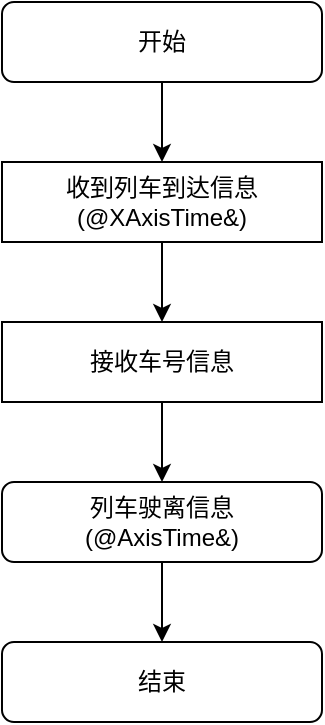 <mxfile>
    <diagram id="69MzIA3v5r1ZwzmeeRJY" name="第 1 页">
        <mxGraphModel dx="923" dy="827" grid="1" gridSize="10" guides="1" tooltips="1" connect="1" arrows="1" fold="1" page="1" pageScale="1" pageWidth="1169" pageHeight="827" math="0" shadow="0">
            <root>
                <mxCell id="0"/>
                <mxCell id="1" parent="0"/>
                <mxCell id="32" value="开始" style="rounded=1;whiteSpace=wrap;html=1;" parent="1" vertex="1">
                    <mxGeometry x="200" y="40" width="160" height="40" as="geometry"/>
                </mxCell>
                <mxCell id="37" value="" style="endArrow=classic;html=1;exitX=0.5;exitY=1;exitDx=0;exitDy=0;" parent="1" source="32" edge="1">
                    <mxGeometry width="50" height="50" relative="1" as="geometry">
                        <mxPoint x="440" y="450" as="sourcePoint"/>
                        <mxPoint x="280" y="120" as="targetPoint"/>
                    </mxGeometry>
                </mxCell>
                <mxCell id="55" style="edgeStyle=none;html=1;entryX=0.5;entryY=0;entryDx=0;entryDy=0;" parent="1" target="48" edge="1">
                    <mxGeometry relative="1" as="geometry">
                        <mxPoint x="280" y="160" as="sourcePoint"/>
                    </mxGeometry>
                </mxCell>
                <mxCell id="71" style="edgeStyle=none;html=1;entryX=0;entryY=0.5;entryDx=0;entryDy=0;" parent="1" edge="1">
                    <mxGeometry relative="1" as="geometry">
                        <mxPoint x="160" y="440" as="targetPoint"/>
                        <Array as="points">
                            <mxPoint x="80" y="560"/>
                            <mxPoint x="80" y="440"/>
                        </Array>
                    </mxGeometry>
                </mxCell>
                <mxCell id="56" style="edgeStyle=none;html=1;entryX=0.5;entryY=0;entryDx=0;entryDy=0;" parent="1" source="48" target="74" edge="1">
                    <mxGeometry relative="1" as="geometry"/>
                </mxCell>
                <mxCell id="48" value="接收车号信息" style="rounded=0;whiteSpace=wrap;html=1;" parent="1" vertex="1">
                    <mxGeometry x="200" y="200" width="160" height="40" as="geometry"/>
                </mxCell>
                <mxCell id="49" value="结束" style="rounded=1;whiteSpace=wrap;html=1;" parent="1" vertex="1">
                    <mxGeometry x="200" y="360" width="160" height="40" as="geometry"/>
                </mxCell>
                <mxCell id="75" style="edgeStyle=none;html=1;entryX=0.5;entryY=0;entryDx=0;entryDy=0;" parent="1" source="74" target="49" edge="1">
                    <mxGeometry relative="1" as="geometry"/>
                </mxCell>
                <mxCell id="74" value="&lt;div&gt;列车驶离信息&lt;/div&gt;&lt;div&gt;(@AxisTime&amp;amp;)&lt;/div&gt;" style="rounded=1;whiteSpace=wrap;html=1;" parent="1" vertex="1">
                    <mxGeometry x="200" y="280" width="160" height="40" as="geometry"/>
                </mxCell>
                <mxCell id="76" value="&lt;div&gt;收到列车到达信息&lt;/div&gt;&lt;div&gt;(@XAxisTime&amp;amp;)&lt;/div&gt;" style="rounded=0;whiteSpace=wrap;html=1;" parent="1" vertex="1">
                    <mxGeometry x="200" y="120" width="160" height="40" as="geometry"/>
                </mxCell>
            </root>
        </mxGraphModel>
    </diagram>
</mxfile>